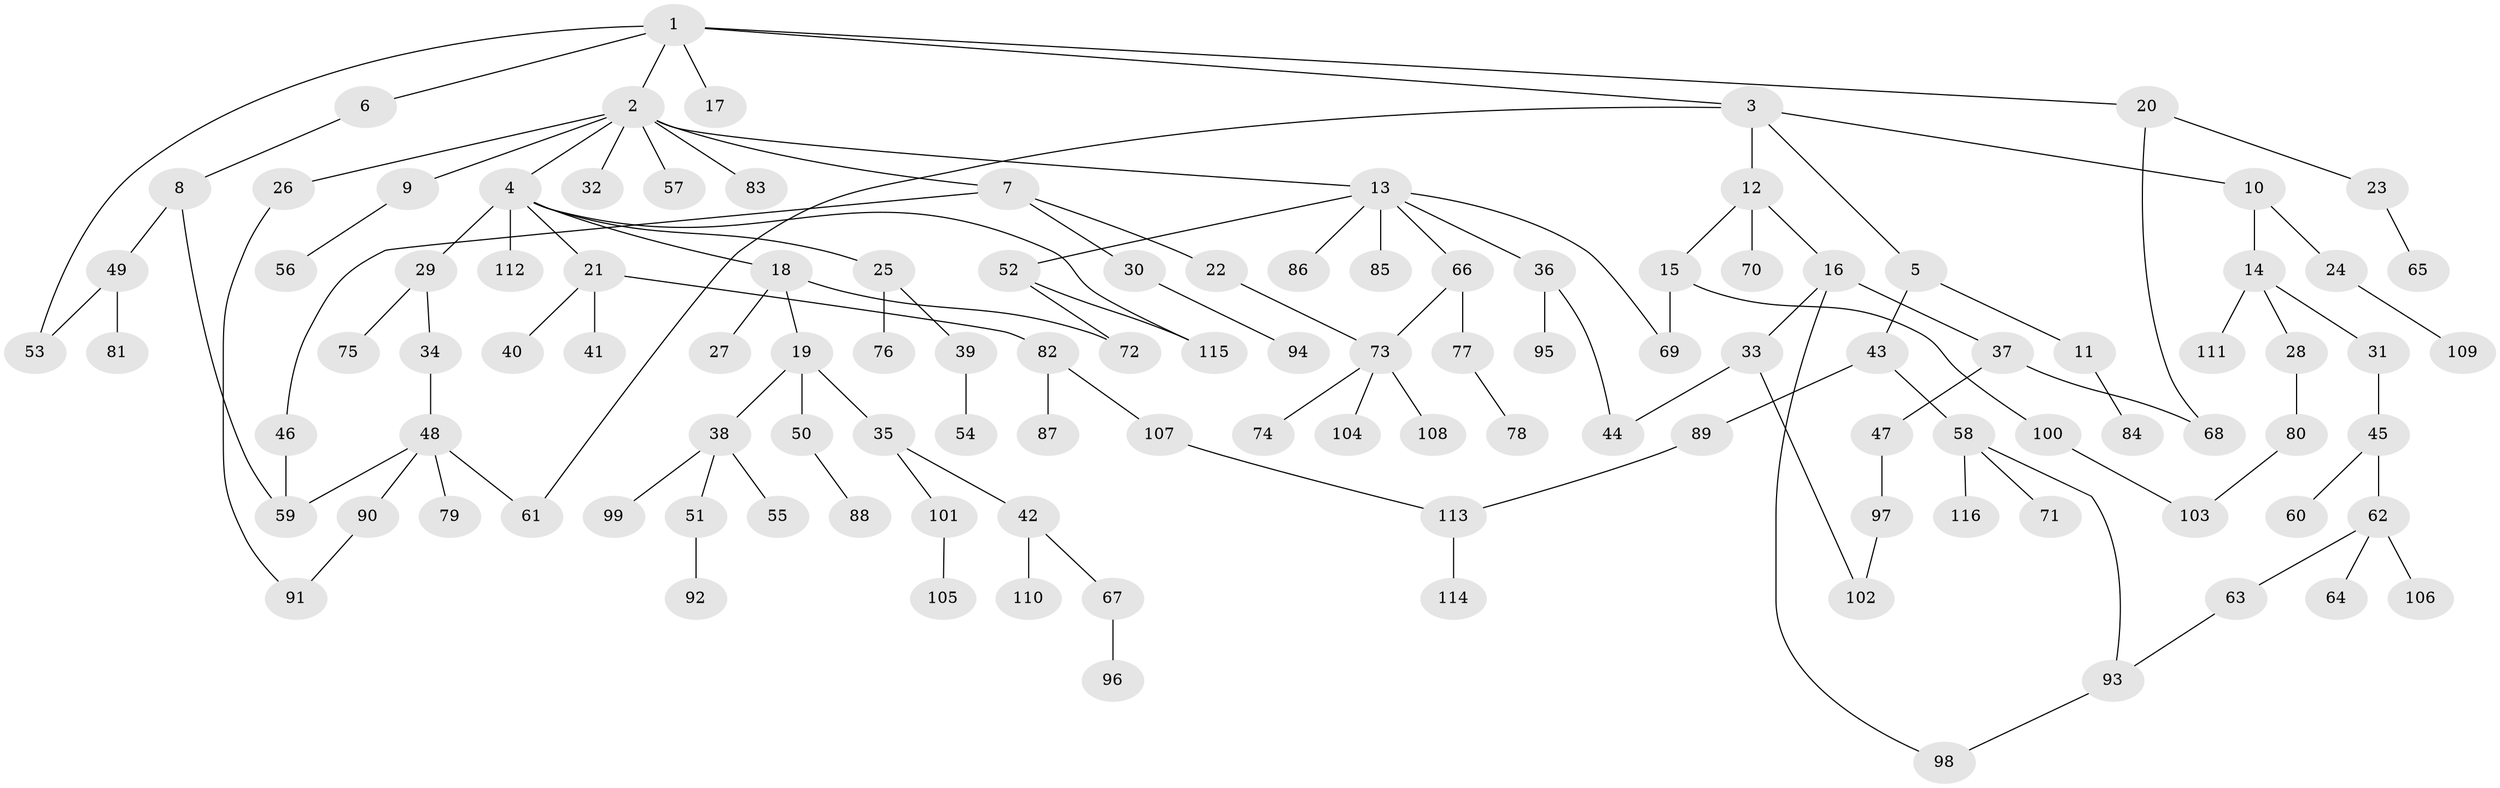 // Generated by graph-tools (version 1.1) at 2025/34/03/09/25 02:34:24]
// undirected, 116 vertices, 131 edges
graph export_dot {
graph [start="1"]
  node [color=gray90,style=filled];
  1;
  2;
  3;
  4;
  5;
  6;
  7;
  8;
  9;
  10;
  11;
  12;
  13;
  14;
  15;
  16;
  17;
  18;
  19;
  20;
  21;
  22;
  23;
  24;
  25;
  26;
  27;
  28;
  29;
  30;
  31;
  32;
  33;
  34;
  35;
  36;
  37;
  38;
  39;
  40;
  41;
  42;
  43;
  44;
  45;
  46;
  47;
  48;
  49;
  50;
  51;
  52;
  53;
  54;
  55;
  56;
  57;
  58;
  59;
  60;
  61;
  62;
  63;
  64;
  65;
  66;
  67;
  68;
  69;
  70;
  71;
  72;
  73;
  74;
  75;
  76;
  77;
  78;
  79;
  80;
  81;
  82;
  83;
  84;
  85;
  86;
  87;
  88;
  89;
  90;
  91;
  92;
  93;
  94;
  95;
  96;
  97;
  98;
  99;
  100;
  101;
  102;
  103;
  104;
  105;
  106;
  107;
  108;
  109;
  110;
  111;
  112;
  113;
  114;
  115;
  116;
  1 -- 2;
  1 -- 3;
  1 -- 6;
  1 -- 17;
  1 -- 20;
  1 -- 53;
  2 -- 4;
  2 -- 7;
  2 -- 9;
  2 -- 13;
  2 -- 26;
  2 -- 32;
  2 -- 57;
  2 -- 83;
  3 -- 5;
  3 -- 10;
  3 -- 12;
  3 -- 61;
  4 -- 18;
  4 -- 21;
  4 -- 25;
  4 -- 29;
  4 -- 112;
  4 -- 115;
  5 -- 11;
  5 -- 43;
  6 -- 8;
  7 -- 22;
  7 -- 30;
  7 -- 46;
  8 -- 49;
  8 -- 59;
  9 -- 56;
  10 -- 14;
  10 -- 24;
  11 -- 84;
  12 -- 15;
  12 -- 16;
  12 -- 70;
  13 -- 36;
  13 -- 52;
  13 -- 66;
  13 -- 69;
  13 -- 85;
  13 -- 86;
  14 -- 28;
  14 -- 31;
  14 -- 111;
  15 -- 100;
  15 -- 69;
  16 -- 33;
  16 -- 37;
  16 -- 98;
  18 -- 19;
  18 -- 27;
  18 -- 72;
  19 -- 35;
  19 -- 38;
  19 -- 50;
  20 -- 23;
  20 -- 68;
  21 -- 40;
  21 -- 41;
  21 -- 82;
  22 -- 73;
  23 -- 65;
  24 -- 109;
  25 -- 39;
  25 -- 76;
  26 -- 91;
  28 -- 80;
  29 -- 34;
  29 -- 75;
  30 -- 94;
  31 -- 45;
  33 -- 102;
  33 -- 44;
  34 -- 48;
  35 -- 42;
  35 -- 101;
  36 -- 44;
  36 -- 95;
  37 -- 47;
  37 -- 68;
  38 -- 51;
  38 -- 55;
  38 -- 99;
  39 -- 54;
  42 -- 67;
  42 -- 110;
  43 -- 58;
  43 -- 89;
  45 -- 60;
  45 -- 62;
  46 -- 59;
  47 -- 97;
  48 -- 61;
  48 -- 79;
  48 -- 90;
  48 -- 59;
  49 -- 81;
  49 -- 53;
  50 -- 88;
  51 -- 92;
  52 -- 115;
  52 -- 72;
  58 -- 71;
  58 -- 116;
  58 -- 93;
  62 -- 63;
  62 -- 64;
  62 -- 106;
  63 -- 93;
  66 -- 77;
  66 -- 73;
  67 -- 96;
  73 -- 74;
  73 -- 104;
  73 -- 108;
  77 -- 78;
  80 -- 103;
  82 -- 87;
  82 -- 107;
  89 -- 113;
  90 -- 91;
  93 -- 98;
  97 -- 102;
  100 -- 103;
  101 -- 105;
  107 -- 113;
  113 -- 114;
}
